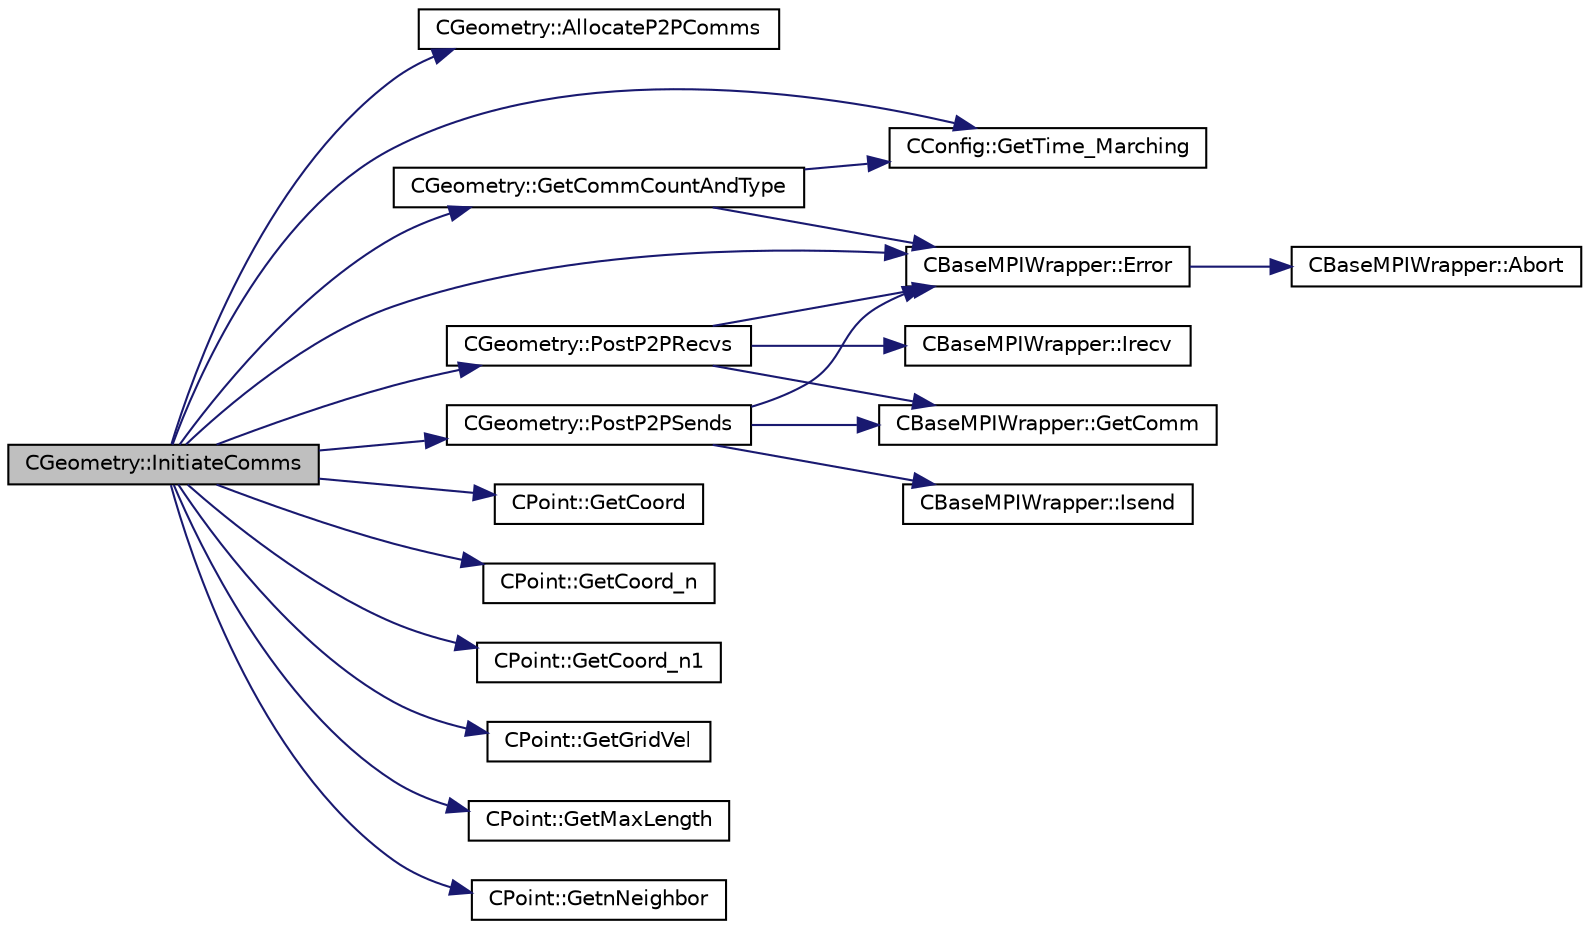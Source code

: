 digraph "CGeometry::InitiateComms"
{
 // LATEX_PDF_SIZE
  edge [fontname="Helvetica",fontsize="10",labelfontname="Helvetica",labelfontsize="10"];
  node [fontname="Helvetica",fontsize="10",shape=record];
  rankdir="LR";
  Node1 [label="CGeometry::InitiateComms",height=0.2,width=0.4,color="black", fillcolor="grey75", style="filled", fontcolor="black",tooltip="Routine to load a geometric quantity into the data structures for MPI point-to-point communication an..."];
  Node1 -> Node2 [color="midnightblue",fontsize="10",style="solid",fontname="Helvetica"];
  Node2 [label="CGeometry::AllocateP2PComms",height=0.2,width=0.4,color="black", fillcolor="white", style="filled",URL="$classCGeometry.html#ab8d78a9f4017431b7542e154f58a7e63",tooltip="Routine to allocate buffers for point-to-point MPI communications. Also called to dynamically realloc..."];
  Node1 -> Node3 [color="midnightblue",fontsize="10",style="solid",fontname="Helvetica"];
  Node3 [label="CBaseMPIWrapper::Error",height=0.2,width=0.4,color="black", fillcolor="white", style="filled",URL="$classCBaseMPIWrapper.html#a04457c47629bda56704e6a8804833eeb",tooltip=" "];
  Node3 -> Node4 [color="midnightblue",fontsize="10",style="solid",fontname="Helvetica"];
  Node4 [label="CBaseMPIWrapper::Abort",height=0.2,width=0.4,color="black", fillcolor="white", style="filled",URL="$classCBaseMPIWrapper.html#af7297d861dca86b45cf561b6ab642e8f",tooltip=" "];
  Node1 -> Node5 [color="midnightblue",fontsize="10",style="solid",fontname="Helvetica"];
  Node5 [label="CGeometry::GetCommCountAndType",height=0.2,width=0.4,color="black", fillcolor="white", style="filled",URL="$classCGeometry.html#a89bd3c70a6664228affca3fe7c870e8b",tooltip="Helper function to define the type and number of variables per point for each communication type."];
  Node5 -> Node3 [color="midnightblue",fontsize="10",style="solid",fontname="Helvetica"];
  Node5 -> Node6 [color="midnightblue",fontsize="10",style="solid",fontname="Helvetica"];
  Node6 [label="CConfig::GetTime_Marching",height=0.2,width=0.4,color="black", fillcolor="white", style="filled",URL="$classCConfig.html#ac47e04d76ce865893a94dcedd3c9b6a5",tooltip="Provides information about the time integration, and change the write in the output files information..."];
  Node1 -> Node7 [color="midnightblue",fontsize="10",style="solid",fontname="Helvetica"];
  Node7 [label="CPoint::GetCoord",height=0.2,width=0.4,color="black", fillcolor="white", style="filled",URL="$classCPoint.html#ab16c29dd03911529cd73bf467c313179",tooltip="Get the coordinates dor the control volume."];
  Node1 -> Node8 [color="midnightblue",fontsize="10",style="solid",fontname="Helvetica"];
  Node8 [label="CPoint::GetCoord_n",height=0.2,width=0.4,color="black", fillcolor="white", style="filled",URL="$classCPoint.html#a042fc434e2e67901c80cec5c27138ea5",tooltip="Get the coordinates of the control volume at time n."];
  Node1 -> Node9 [color="midnightblue",fontsize="10",style="solid",fontname="Helvetica"];
  Node9 [label="CPoint::GetCoord_n1",height=0.2,width=0.4,color="black", fillcolor="white", style="filled",URL="$classCPoint.html#a0a0919da2570fd86c64fd79362123878",tooltip="Get the coordinates of the control volume at time n-1."];
  Node1 -> Node10 [color="midnightblue",fontsize="10",style="solid",fontname="Helvetica"];
  Node10 [label="CPoint::GetGridVel",height=0.2,width=0.4,color="black", fillcolor="white", style="filled",URL="$classCPoint.html#a65d855a9c2ad2971546038b34acd5b92",tooltip="Get the value of the grid velocity at the point."];
  Node1 -> Node11 [color="midnightblue",fontsize="10",style="solid",fontname="Helvetica"];
  Node11 [label="CPoint::GetMaxLength",height=0.2,width=0.4,color="black", fillcolor="white", style="filled",URL="$classCPoint.html#ad0c00c19c17734a270b7569deded9236",tooltip="Get the maximum cell-center to cell-center length."];
  Node1 -> Node12 [color="midnightblue",fontsize="10",style="solid",fontname="Helvetica"];
  Node12 [label="CPoint::GetnNeighbor",height=0.2,width=0.4,color="black", fillcolor="white", style="filled",URL="$classCPoint.html#a49aa3858a7980bdf135f30d835bfebe9",tooltip="Get the number of neighbor of a point."];
  Node1 -> Node6 [color="midnightblue",fontsize="10",style="solid",fontname="Helvetica"];
  Node1 -> Node13 [color="midnightblue",fontsize="10",style="solid",fontname="Helvetica"];
  Node13 [label="CGeometry::PostP2PRecvs",height=0.2,width=0.4,color="black", fillcolor="white", style="filled",URL="$classCGeometry.html#a0951357cde88070db559d6d2511a515d",tooltip="Routine to launch non-blocking recvs only for all point-to-point communication with neighboring parti..."];
  Node13 -> Node3 [color="midnightblue",fontsize="10",style="solid",fontname="Helvetica"];
  Node13 -> Node14 [color="midnightblue",fontsize="10",style="solid",fontname="Helvetica"];
  Node14 [label="CBaseMPIWrapper::GetComm",height=0.2,width=0.4,color="black", fillcolor="white", style="filled",URL="$classCBaseMPIWrapper.html#a8154391fc3522954802889d81d4ef5da",tooltip=" "];
  Node13 -> Node15 [color="midnightblue",fontsize="10",style="solid",fontname="Helvetica"];
  Node15 [label="CBaseMPIWrapper::Irecv",height=0.2,width=0.4,color="black", fillcolor="white", style="filled",URL="$classCBaseMPIWrapper.html#a672b3e2ba61a86f9a157e7623389c000",tooltip=" "];
  Node1 -> Node16 [color="midnightblue",fontsize="10",style="solid",fontname="Helvetica"];
  Node16 [label="CGeometry::PostP2PSends",height=0.2,width=0.4,color="black", fillcolor="white", style="filled",URL="$classCGeometry.html#a3fd5ef26d01c258616c8bd5f83e345f5",tooltip="Routine to launch a single non-blocking send once the buffer is loaded for a point-to-point commucati..."];
  Node16 -> Node3 [color="midnightblue",fontsize="10",style="solid",fontname="Helvetica"];
  Node16 -> Node14 [color="midnightblue",fontsize="10",style="solid",fontname="Helvetica"];
  Node16 -> Node17 [color="midnightblue",fontsize="10",style="solid",fontname="Helvetica"];
  Node17 [label="CBaseMPIWrapper::Isend",height=0.2,width=0.4,color="black", fillcolor="white", style="filled",URL="$classCBaseMPIWrapper.html#a4009cae40f1e050b3635a8d803dbfa3d",tooltip=" "];
}
